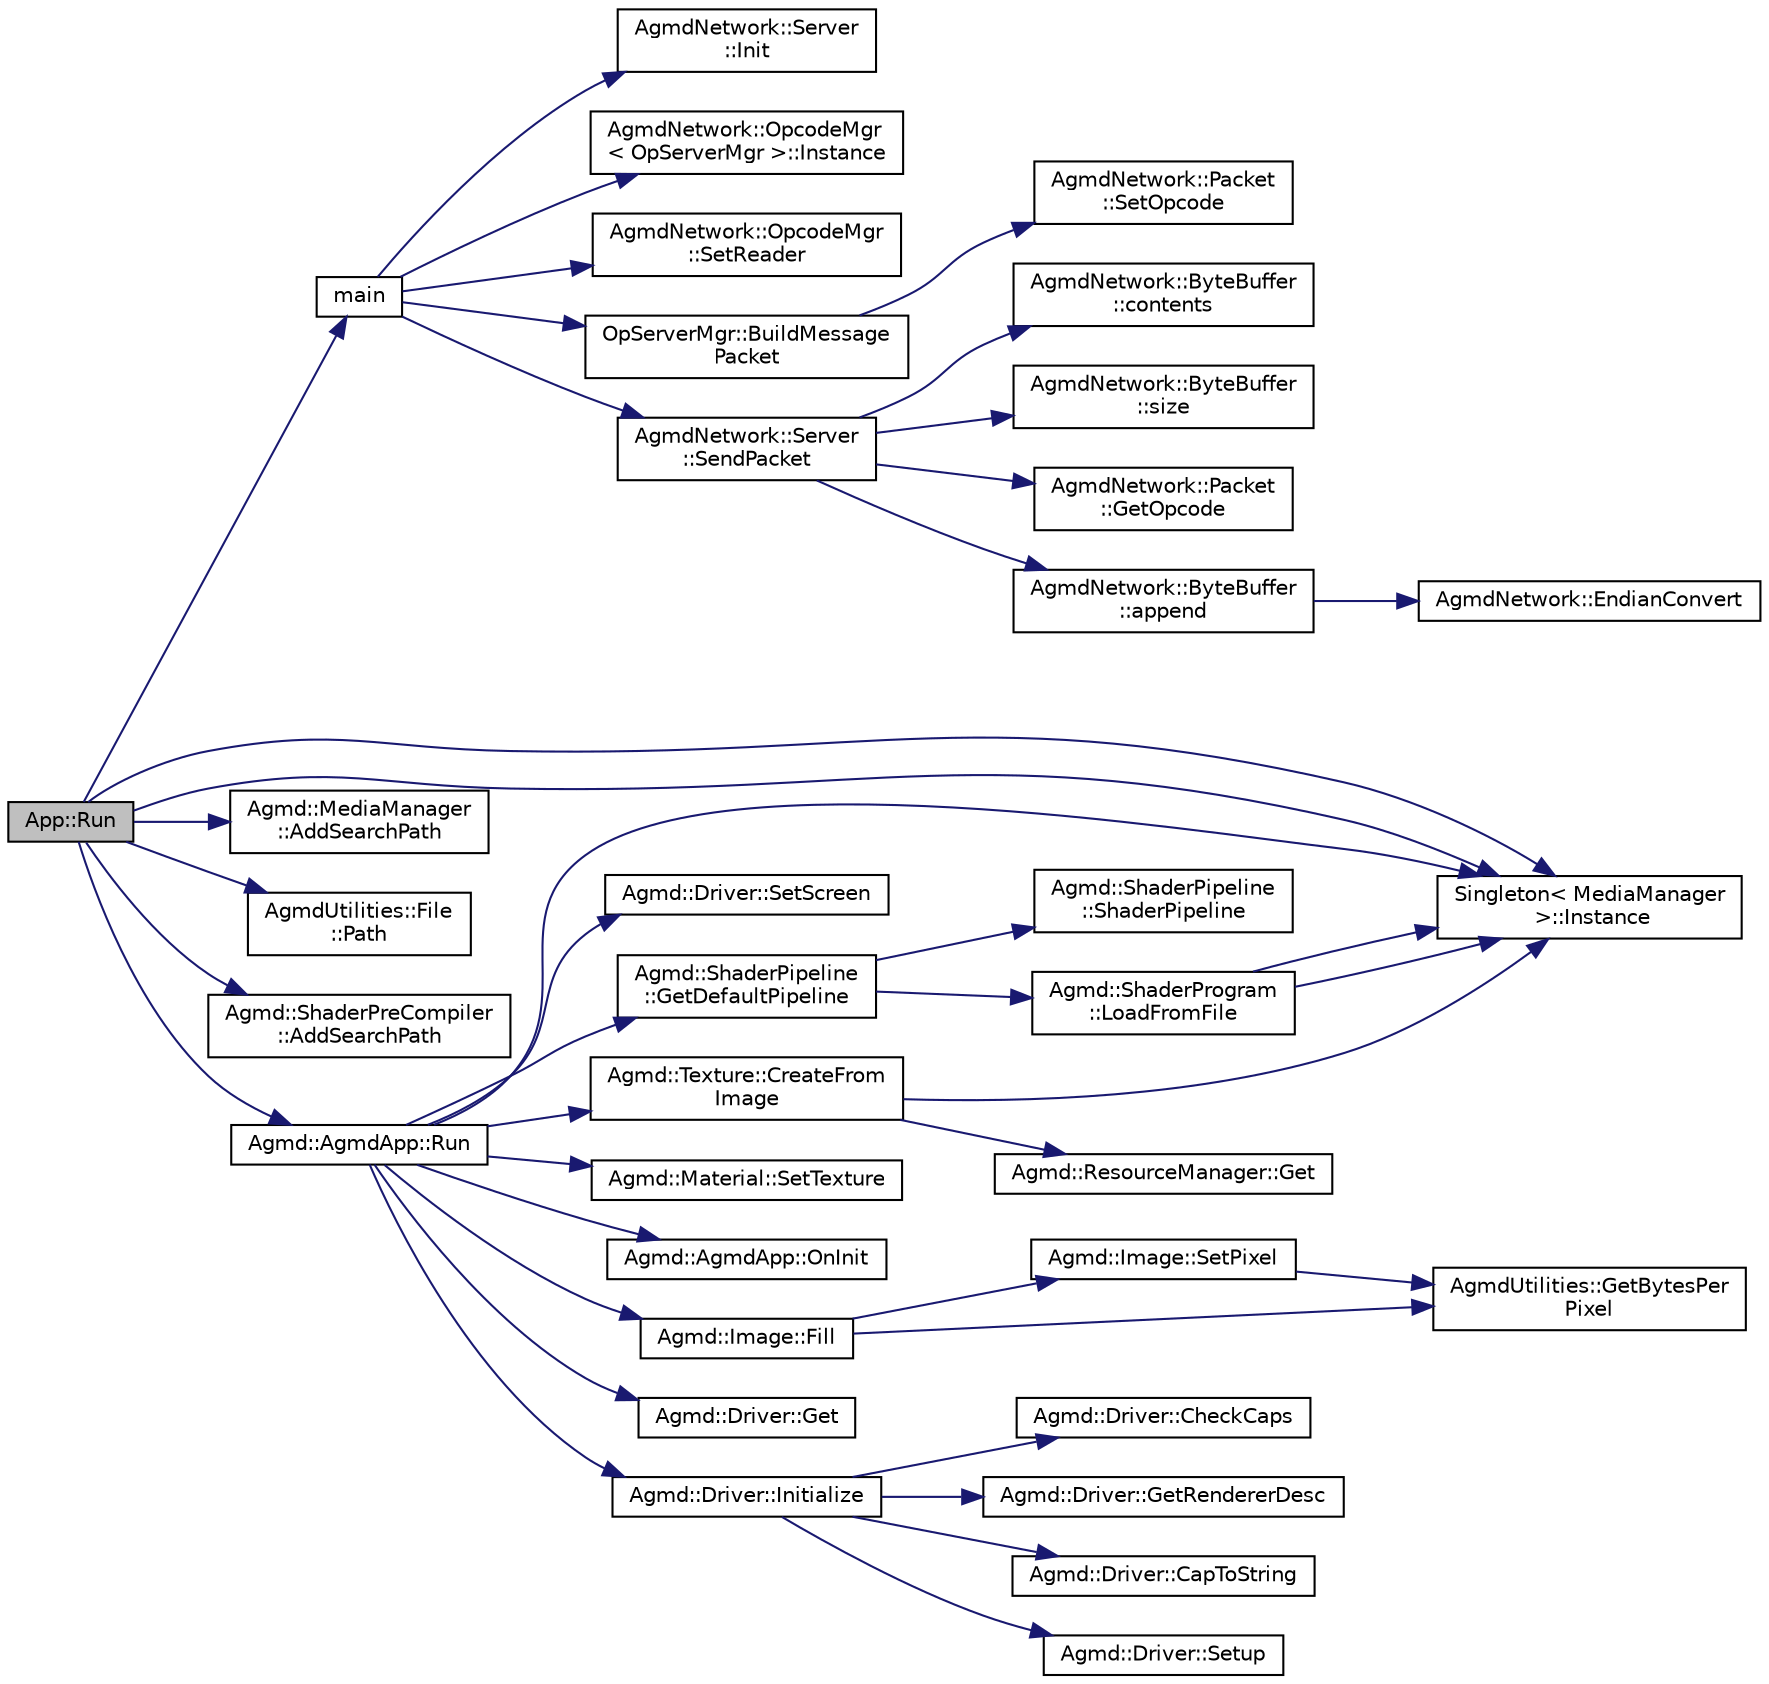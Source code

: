 digraph "App::Run"
{
  edge [fontname="Helvetica",fontsize="10",labelfontname="Helvetica",labelfontsize="10"];
  node [fontname="Helvetica",fontsize="10",shape=record];
  rankdir="LR";
  Node1 [label="App::Run",height=0.2,width=0.4,color="black", fillcolor="grey75", style="filled" fontcolor="black"];
  Node1 -> Node2 [color="midnightblue",fontsize="10",style="solid",fontname="Helvetica"];
  Node2 [label="main",height=0.2,width=0.4,color="black", fillcolor="white", style="filled",URL="$_agmd_server_2main_8cpp.html#a3c04138a5bfe5d72780bb7e82a18e627"];
  Node2 -> Node3 [color="midnightblue",fontsize="10",style="solid",fontname="Helvetica"];
  Node3 [label="AgmdNetwork::Server\l::Init",height=0.2,width=0.4,color="black", fillcolor="white", style="filled",URL="$class_agmd_network_1_1_server.html#aaa22556f45862d01defd56405fb3f8f9"];
  Node2 -> Node4 [color="midnightblue",fontsize="10",style="solid",fontname="Helvetica"];
  Node4 [label="AgmdNetwork::OpcodeMgr\l\< OpServerMgr \>::Instance",height=0.2,width=0.4,color="black", fillcolor="white", style="filled",URL="$class_agmd_network_1_1_opcode_mgr.html#ad30192d83eb07930b799b5c293bbfa29"];
  Node2 -> Node5 [color="midnightblue",fontsize="10",style="solid",fontname="Helvetica"];
  Node5 [label="AgmdNetwork::OpcodeMgr\l::SetReader",height=0.2,width=0.4,color="black", fillcolor="white", style="filled",URL="$class_agmd_network_1_1_opcode_mgr.html#a921a81ccadf27d29d8471007a6a6a472"];
  Node2 -> Node6 [color="midnightblue",fontsize="10",style="solid",fontname="Helvetica"];
  Node6 [label="OpServerMgr::BuildMessage\lPacket",height=0.2,width=0.4,color="black", fillcolor="white", style="filled",URL="$class_op_server_mgr.html#acd3b202d791b6dd8146eef39786997af"];
  Node6 -> Node7 [color="midnightblue",fontsize="10",style="solid",fontname="Helvetica"];
  Node7 [label="AgmdNetwork::Packet\l::SetOpcode",height=0.2,width=0.4,color="black", fillcolor="white", style="filled",URL="$class_agmd_network_1_1_packet.html#a0717ff71886722e606b4c9feef5c0d6d"];
  Node2 -> Node8 [color="midnightblue",fontsize="10",style="solid",fontname="Helvetica"];
  Node8 [label="AgmdNetwork::Server\l::SendPacket",height=0.2,width=0.4,color="black", fillcolor="white", style="filled",URL="$class_agmd_network_1_1_server.html#a7144d57c804d9a4aa5dae4d83011d1b0"];
  Node8 -> Node9 [color="midnightblue",fontsize="10",style="solid",fontname="Helvetica"];
  Node9 [label="AgmdNetwork::ByteBuffer\l::size",height=0.2,width=0.4,color="black", fillcolor="white", style="filled",URL="$class_agmd_network_1_1_byte_buffer.html#a098026cc32635b486d7df2cfca21c192"];
  Node8 -> Node10 [color="midnightblue",fontsize="10",style="solid",fontname="Helvetica"];
  Node10 [label="AgmdNetwork::Packet\l::GetOpcode",height=0.2,width=0.4,color="black", fillcolor="white", style="filled",URL="$class_agmd_network_1_1_packet.html#a4b7d742e39bae80008380be6e4a51dc0"];
  Node8 -> Node11 [color="midnightblue",fontsize="10",style="solid",fontname="Helvetica"];
  Node11 [label="AgmdNetwork::ByteBuffer\l::append",height=0.2,width=0.4,color="black", fillcolor="white", style="filled",URL="$class_agmd_network_1_1_byte_buffer.html#ad1f64e19c6c0b4039c7b356393cec1dc"];
  Node11 -> Node12 [color="midnightblue",fontsize="10",style="solid",fontname="Helvetica"];
  Node12 [label="AgmdNetwork::EndianConvert",height=0.2,width=0.4,color="black", fillcolor="white", style="filled",URL="$namespace_agmd_network.html#a99165d18c9ba6f33bea3804804884645"];
  Node8 -> Node13 [color="midnightblue",fontsize="10",style="solid",fontname="Helvetica"];
  Node13 [label="AgmdNetwork::ByteBuffer\l::contents",height=0.2,width=0.4,color="black", fillcolor="white", style="filled",URL="$class_agmd_network_1_1_byte_buffer.html#a193ec5f96f93c117a002e907ff68d488"];
  Node1 -> Node14 [color="midnightblue",fontsize="10",style="solid",fontname="Helvetica"];
  Node14 [label="Singleton\< MediaManager\l \>::Instance",height=0.2,width=0.4,color="black", fillcolor="white", style="filled",URL="$class_singleton.html#a131e87528259529400d58b6df5d9743c"];
  Node1 -> Node15 [color="midnightblue",fontsize="10",style="solid",fontname="Helvetica"];
  Node15 [label="Agmd::MediaManager\l::AddSearchPath",height=0.2,width=0.4,color="black", fillcolor="white", style="filled",URL="$class_agmd_1_1_media_manager.html#a7a4ae5891301a5feeabe562bc090f3aa"];
  Node1 -> Node16 [color="midnightblue",fontsize="10",style="solid",fontname="Helvetica"];
  Node16 [label="AgmdUtilities::File\l::Path",height=0.2,width=0.4,color="black", fillcolor="white", style="filled",URL="$class_agmd_utilities_1_1_file.html#a77318d960f41e9e8916e7c1f5a576d1a"];
  Node1 -> Node14 [color="midnightblue",fontsize="10",style="solid",fontname="Helvetica"];
  Node1 -> Node17 [color="midnightblue",fontsize="10",style="solid",fontname="Helvetica"];
  Node17 [label="Agmd::ShaderPreCompiler\l::AddSearchPath",height=0.2,width=0.4,color="black", fillcolor="white", style="filled",URL="$class_agmd_1_1_shader_pre_compiler.html#adaf0f7c1f7c232cb4f10fd3290ff63be"];
  Node1 -> Node18 [color="midnightblue",fontsize="10",style="solid",fontname="Helvetica"];
  Node18 [label="Agmd::AgmdApp::Run",height=0.2,width=0.4,color="black", fillcolor="white", style="filled",URL="$class_agmd_1_1_agmd_app.html#ae9893d63db9a73d8adee883fb0ea8282"];
  Node18 -> Node19 [color="midnightblue",fontsize="10",style="solid",fontname="Helvetica"];
  Node19 [label="Agmd::Driver::Get",height=0.2,width=0.4,color="black", fillcolor="white", style="filled",URL="$class_agmd_1_1_driver.html#aedf84a4d782cbaad6a5d5eb1fd17b682"];
  Node18 -> Node20 [color="midnightblue",fontsize="10",style="solid",fontname="Helvetica"];
  Node20 [label="Agmd::Driver::Initialize",height=0.2,width=0.4,color="black", fillcolor="white", style="filled",URL="$class_agmd_1_1_driver.html#a59a990194eb3b481b0b76a1a4257981a"];
  Node20 -> Node21 [color="midnightblue",fontsize="10",style="solid",fontname="Helvetica"];
  Node21 [label="Agmd::Driver::Setup",height=0.2,width=0.4,color="black", fillcolor="white", style="filled",URL="$class_agmd_1_1_driver.html#a68e5e8a6292970c5b5af085615d85b44"];
  Node20 -> Node22 [color="midnightblue",fontsize="10",style="solid",fontname="Helvetica"];
  Node22 [label="Agmd::Driver::CheckCaps",height=0.2,width=0.4,color="black", fillcolor="white", style="filled",URL="$class_agmd_1_1_driver.html#aa8df8afdbd3f33a58d86f8e58d78af46"];
  Node20 -> Node23 [color="midnightblue",fontsize="10",style="solid",fontname="Helvetica"];
  Node23 [label="Agmd::Driver::GetRendererDesc",height=0.2,width=0.4,color="black", fillcolor="white", style="filled",URL="$class_agmd_1_1_driver.html#a35c8501ea4154ef1f9dfd6dfb04d6b7d"];
  Node20 -> Node24 [color="midnightblue",fontsize="10",style="solid",fontname="Helvetica"];
  Node24 [label="Agmd::Driver::CapToString",height=0.2,width=0.4,color="black", fillcolor="white", style="filled",URL="$class_agmd_1_1_driver.html#a2a2572fd9014436acc31978a2f992f8e"];
  Node18 -> Node25 [color="midnightblue",fontsize="10",style="solid",fontname="Helvetica"];
  Node25 [label="Agmd::Driver::SetScreen",height=0.2,width=0.4,color="black", fillcolor="white", style="filled",URL="$class_agmd_1_1_driver.html#a34d0dfd09cfe090268806c7dd5a8b0e0"];
  Node18 -> Node26 [color="midnightblue",fontsize="10",style="solid",fontname="Helvetica"];
  Node26 [label="Agmd::ShaderPipeline\l::GetDefaultPipeline",height=0.2,width=0.4,color="black", fillcolor="white", style="filled",URL="$class_agmd_1_1_shader_pipeline.html#a210938546d74ae019cad424d6315bd3d"];
  Node26 -> Node27 [color="midnightblue",fontsize="10",style="solid",fontname="Helvetica"];
  Node27 [label="Agmd::ShaderPipeline\l::ShaderPipeline",height=0.2,width=0.4,color="black", fillcolor="white", style="filled",URL="$class_agmd_1_1_shader_pipeline.html#ab388d2067cb1e507ec189a9a60a854ff"];
  Node26 -> Node28 [color="midnightblue",fontsize="10",style="solid",fontname="Helvetica"];
  Node28 [label="Agmd::ShaderProgram\l::LoadFromFile",height=0.2,width=0.4,color="black", fillcolor="white", style="filled",URL="$class_agmd_1_1_shader_program.html#ad3acc3c0bf03b73ee16393cdc52cffc9"];
  Node28 -> Node14 [color="midnightblue",fontsize="10",style="solid",fontname="Helvetica"];
  Node28 -> Node14 [color="midnightblue",fontsize="10",style="solid",fontname="Helvetica"];
  Node18 -> Node29 [color="midnightblue",fontsize="10",style="solid",fontname="Helvetica"];
  Node29 [label="Agmd::Image::Fill",height=0.2,width=0.4,color="black", fillcolor="white", style="filled",URL="$class_agmd_1_1_image.html#a625cec70847526330b42b921890ff5da"];
  Node29 -> Node30 [color="midnightblue",fontsize="10",style="solid",fontname="Helvetica"];
  Node30 [label="Agmd::Image::SetPixel",height=0.2,width=0.4,color="black", fillcolor="white", style="filled",URL="$class_agmd_1_1_image.html#aef1f82c5377735b70e03bd50b9c349c7"];
  Node30 -> Node31 [color="midnightblue",fontsize="10",style="solid",fontname="Helvetica"];
  Node31 [label="AgmdUtilities::GetBytesPer\lPixel",height=0.2,width=0.4,color="black", fillcolor="white", style="filled",URL="$namespace_agmd_utilities.html#a2652f08860fb5eb126af8afd4245b96a"];
  Node29 -> Node31 [color="midnightblue",fontsize="10",style="solid",fontname="Helvetica"];
  Node18 -> Node32 [color="midnightblue",fontsize="10",style="solid",fontname="Helvetica"];
  Node32 [label="Agmd::Texture::CreateFrom\lImage",height=0.2,width=0.4,color="black", fillcolor="white", style="filled",URL="$class_agmd_1_1_texture.html#a3e117c4750da5def2f6877da8c266239"];
  Node32 -> Node14 [color="midnightblue",fontsize="10",style="solid",fontname="Helvetica"];
  Node32 -> Node33 [color="midnightblue",fontsize="10",style="solid",fontname="Helvetica"];
  Node33 [label="Agmd::ResourceManager::Get",height=0.2,width=0.4,color="black", fillcolor="white", style="filled",URL="$class_agmd_1_1_resource_manager.html#a65c6954a3b27b8063db15a0e4a6e2961"];
  Node18 -> Node34 [color="midnightblue",fontsize="10",style="solid",fontname="Helvetica"];
  Node34 [label="Agmd::Material::SetTexture",height=0.2,width=0.4,color="black", fillcolor="white", style="filled",URL="$class_agmd_1_1_material.html#a4f509eaf7d450429738334ee87faba0c"];
  Node18 -> Node14 [color="midnightblue",fontsize="10",style="solid",fontname="Helvetica"];
  Node18 -> Node35 [color="midnightblue",fontsize="10",style="solid",fontname="Helvetica"];
  Node35 [label="Agmd::AgmdApp::OnInit",height=0.2,width=0.4,color="black", fillcolor="white", style="filled",URL="$class_agmd_1_1_agmd_app.html#ae938cdfcee485e1fb69023ba2f5e48c8"];
}
